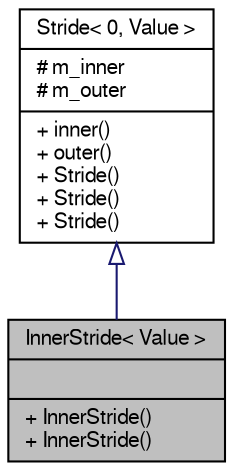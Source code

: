 digraph "InnerStride&lt; Value &gt;"
{
  edge [fontname="FreeSans",fontsize="10",labelfontname="FreeSans",labelfontsize="10"];
  node [fontname="FreeSans",fontsize="10",shape=record];
  Node1 [label="{InnerStride\< Value \>\n||+ InnerStride()\l+ InnerStride()\l}",height=0.2,width=0.4,color="black", fillcolor="grey75", style="filled" fontcolor="black"];
  Node2 -> Node1 [dir="back",color="midnightblue",fontsize="10",style="solid",arrowtail="onormal",fontname="FreeSans"];
  Node2 [label="{Stride\< 0, Value \>\n|# m_inner\l# m_outer\l|+ inner()\l+ outer()\l+ Stride()\l+ Stride()\l+ Stride()\l}",height=0.2,width=0.4,color="black", fillcolor="white", style="filled",URL="$classEigen_1_1Stride.html"];
}

